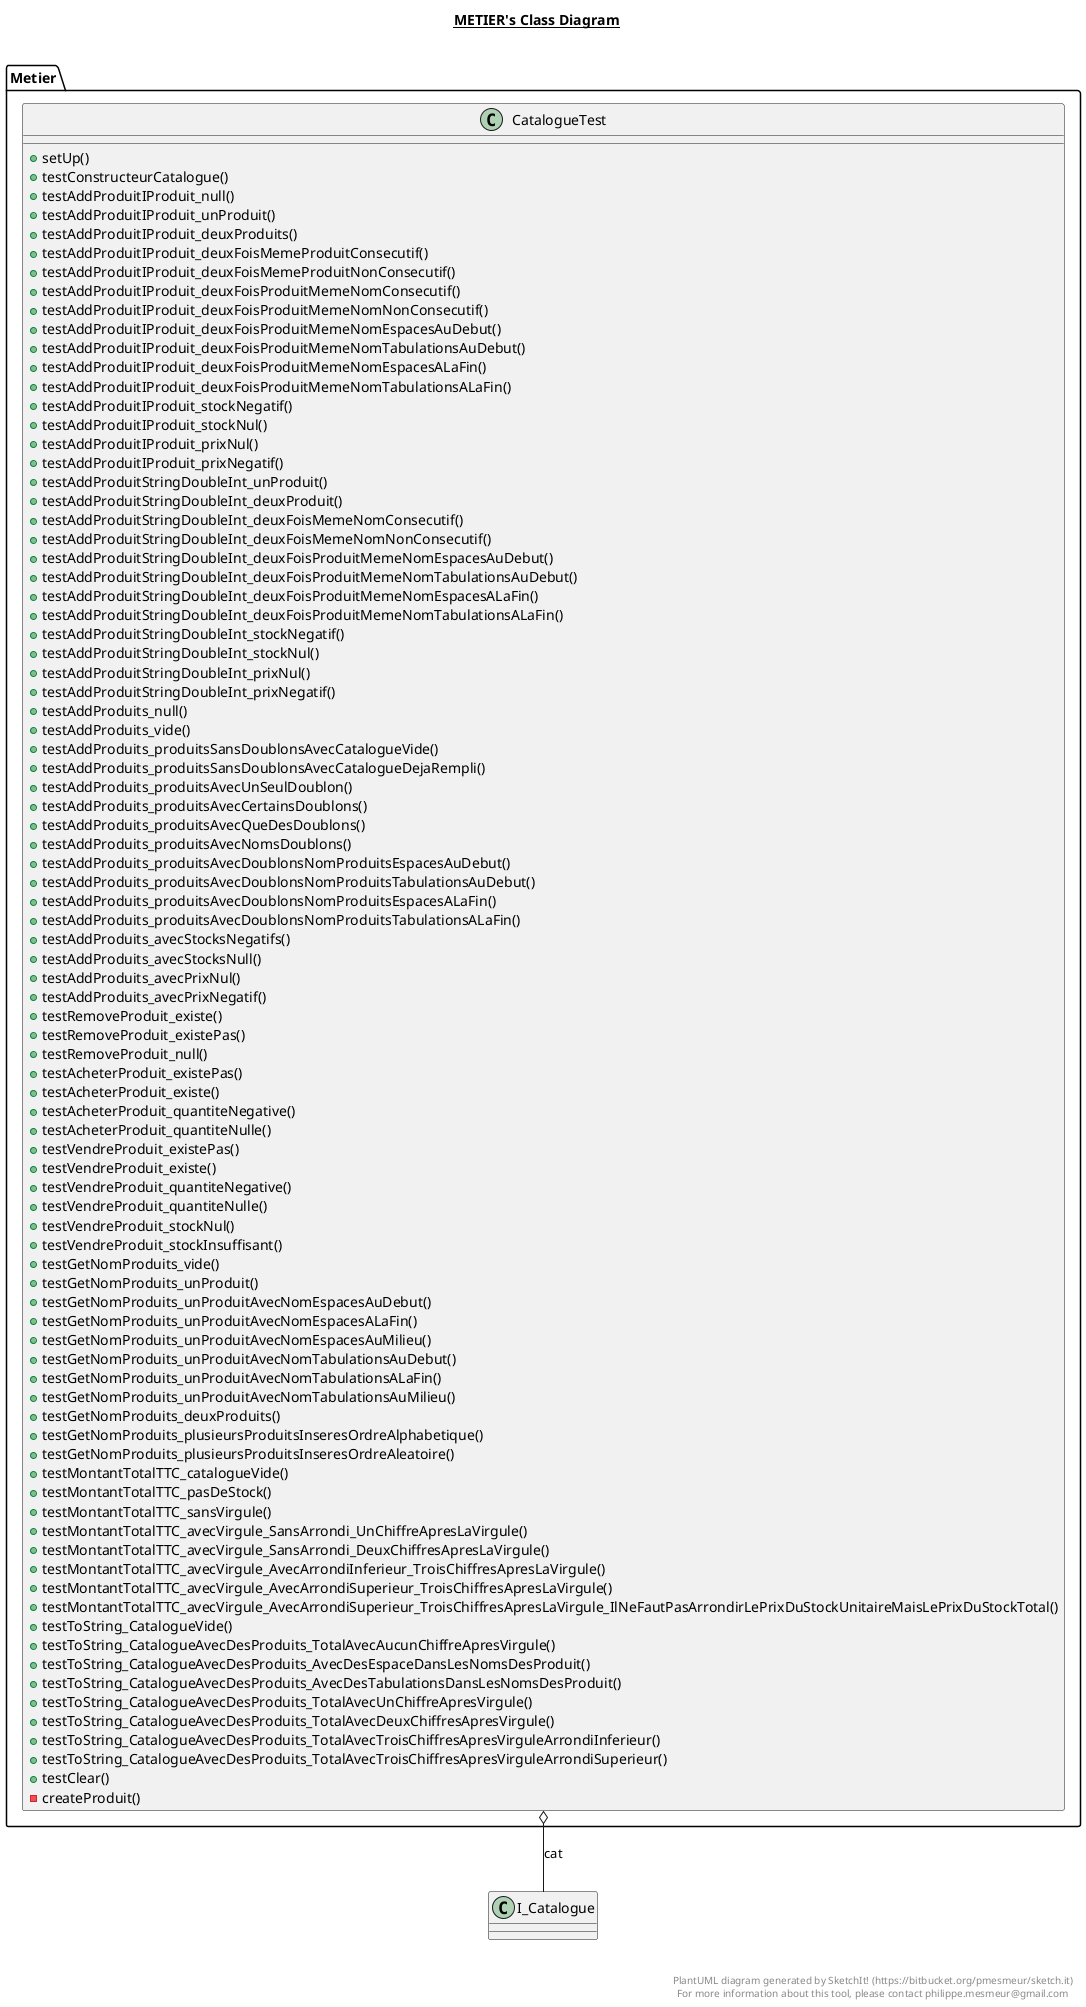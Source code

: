 @startuml

title __METIER's Class Diagram__\n

  package Metier {
    class CatalogueTest {
        + setUp()
        + testConstructeurCatalogue()
        + testAddProduitIProduit_null()
        + testAddProduitIProduit_unProduit()
        + testAddProduitIProduit_deuxProduits()
        + testAddProduitIProduit_deuxFoisMemeProduitConsecutif()
        + testAddProduitIProduit_deuxFoisMemeProduitNonConsecutif()
        + testAddProduitIProduit_deuxFoisProduitMemeNomConsecutif()
        + testAddProduitIProduit_deuxFoisProduitMemeNomNonConsecutif()
        + testAddProduitIProduit_deuxFoisProduitMemeNomEspacesAuDebut()
        + testAddProduitIProduit_deuxFoisProduitMemeNomTabulationsAuDebut()
        + testAddProduitIProduit_deuxFoisProduitMemeNomEspacesALaFin()
        + testAddProduitIProduit_deuxFoisProduitMemeNomTabulationsALaFin()
        + testAddProduitIProduit_stockNegatif()
        + testAddProduitIProduit_stockNul()
        + testAddProduitIProduit_prixNul()
        + testAddProduitIProduit_prixNegatif()
        + testAddProduitStringDoubleInt_unProduit()
        + testAddProduitStringDoubleInt_deuxProduit()
        + testAddProduitStringDoubleInt_deuxFoisMemeNomConsecutif()
        + testAddProduitStringDoubleInt_deuxFoisMemeNomNonConsecutif()
        + testAddProduitStringDoubleInt_deuxFoisProduitMemeNomEspacesAuDebut()
        + testAddProduitStringDoubleInt_deuxFoisProduitMemeNomTabulationsAuDebut()
        + testAddProduitStringDoubleInt_deuxFoisProduitMemeNomEspacesALaFin()
        + testAddProduitStringDoubleInt_deuxFoisProduitMemeNomTabulationsALaFin()
        + testAddProduitStringDoubleInt_stockNegatif()
        + testAddProduitStringDoubleInt_stockNul()
        + testAddProduitStringDoubleInt_prixNul()
        + testAddProduitStringDoubleInt_prixNegatif()
        + testAddProduits_null()
        + testAddProduits_vide()
        + testAddProduits_produitsSansDoublonsAvecCatalogueVide()
        + testAddProduits_produitsSansDoublonsAvecCatalogueDejaRempli()
        + testAddProduits_produitsAvecUnSeulDoublon()
        + testAddProduits_produitsAvecCertainsDoublons()
        + testAddProduits_produitsAvecQueDesDoublons()
        + testAddProduits_produitsAvecNomsDoublons()
        + testAddProduits_produitsAvecDoublonsNomProduitsEspacesAuDebut()
        + testAddProduits_produitsAvecDoublonsNomProduitsTabulationsAuDebut()
        + testAddProduits_produitsAvecDoublonsNomProduitsEspacesALaFin()
        + testAddProduits_produitsAvecDoublonsNomProduitsTabulationsALaFin()
        + testAddProduits_avecStocksNegatifs()
        + testAddProduits_avecStocksNull()
        + testAddProduits_avecPrixNul()
        + testAddProduits_avecPrixNegatif()
        + testRemoveProduit_existe()
        + testRemoveProduit_existePas()
        + testRemoveProduit_null()
        + testAcheterProduit_existePas()
        + testAcheterProduit_existe()
        + testAcheterProduit_quantiteNegative()
        + testAcheterProduit_quantiteNulle()
        + testVendreProduit_existePas()
        + testVendreProduit_existe()
        + testVendreProduit_quantiteNegative()
        + testVendreProduit_quantiteNulle()
        + testVendreProduit_stockNul()
        + testVendreProduit_stockInsuffisant()
        + testGetNomProduits_vide()
        + testGetNomProduits_unProduit()
        + testGetNomProduits_unProduitAvecNomEspacesAuDebut()
        + testGetNomProduits_unProduitAvecNomEspacesALaFin()
        + testGetNomProduits_unProduitAvecNomEspacesAuMilieu()
        + testGetNomProduits_unProduitAvecNomTabulationsAuDebut()
        + testGetNomProduits_unProduitAvecNomTabulationsALaFin()
        + testGetNomProduits_unProduitAvecNomTabulationsAuMilieu()
        + testGetNomProduits_deuxProduits()
        + testGetNomProduits_plusieursProduitsInseresOrdreAlphabetique()
        + testGetNomProduits_plusieursProduitsInseresOrdreAleatoire()
        + testMontantTotalTTC_catalogueVide()
        + testMontantTotalTTC_pasDeStock()
        + testMontantTotalTTC_sansVirgule()
        + testMontantTotalTTC_avecVirgule_SansArrondi_UnChiffreApresLaVirgule()
        + testMontantTotalTTC_avecVirgule_SansArrondi_DeuxChiffresApresLaVirgule()
        + testMontantTotalTTC_avecVirgule_AvecArrondiInferieur_TroisChiffresApresLaVirgule()
        + testMontantTotalTTC_avecVirgule_AvecArrondiSuperieur_TroisChiffresApresLaVirgule()
        + testMontantTotalTTC_avecVirgule_AvecArrondiSuperieur_TroisChiffresApresLaVirgule_IlNeFautPasArrondirLePrixDuStockUnitaireMaisLePrixDuStockTotal()
        + testToString_CatalogueVide()
        + testToString_CatalogueAvecDesProduits_TotalAvecAucunChiffreApresVirgule()
        + testToString_CatalogueAvecDesProduits_AvecDesEspaceDansLesNomsDesProduit()
        + testToString_CatalogueAvecDesProduits_AvecDesTabulationsDansLesNomsDesProduit()
        + testToString_CatalogueAvecDesProduits_TotalAvecUnChiffreApresVirgule()
        + testToString_CatalogueAvecDesProduits_TotalAvecDeuxChiffresApresVirgule()
        + testToString_CatalogueAvecDesProduits_TotalAvecTroisChiffresApresVirguleArrondiInferieur()
        + testToString_CatalogueAvecDesProduits_TotalAvecTroisChiffresApresVirguleArrondiSuperieur()
        + testClear()
        - createProduit()
    }
  }
  

  CatalogueTest o-- I_Catalogue : cat


right footer


PlantUML diagram generated by SketchIt! (https://bitbucket.org/pmesmeur/sketch.it)
For more information about this tool, please contact philippe.mesmeur@gmail.com
endfooter

@enduml
